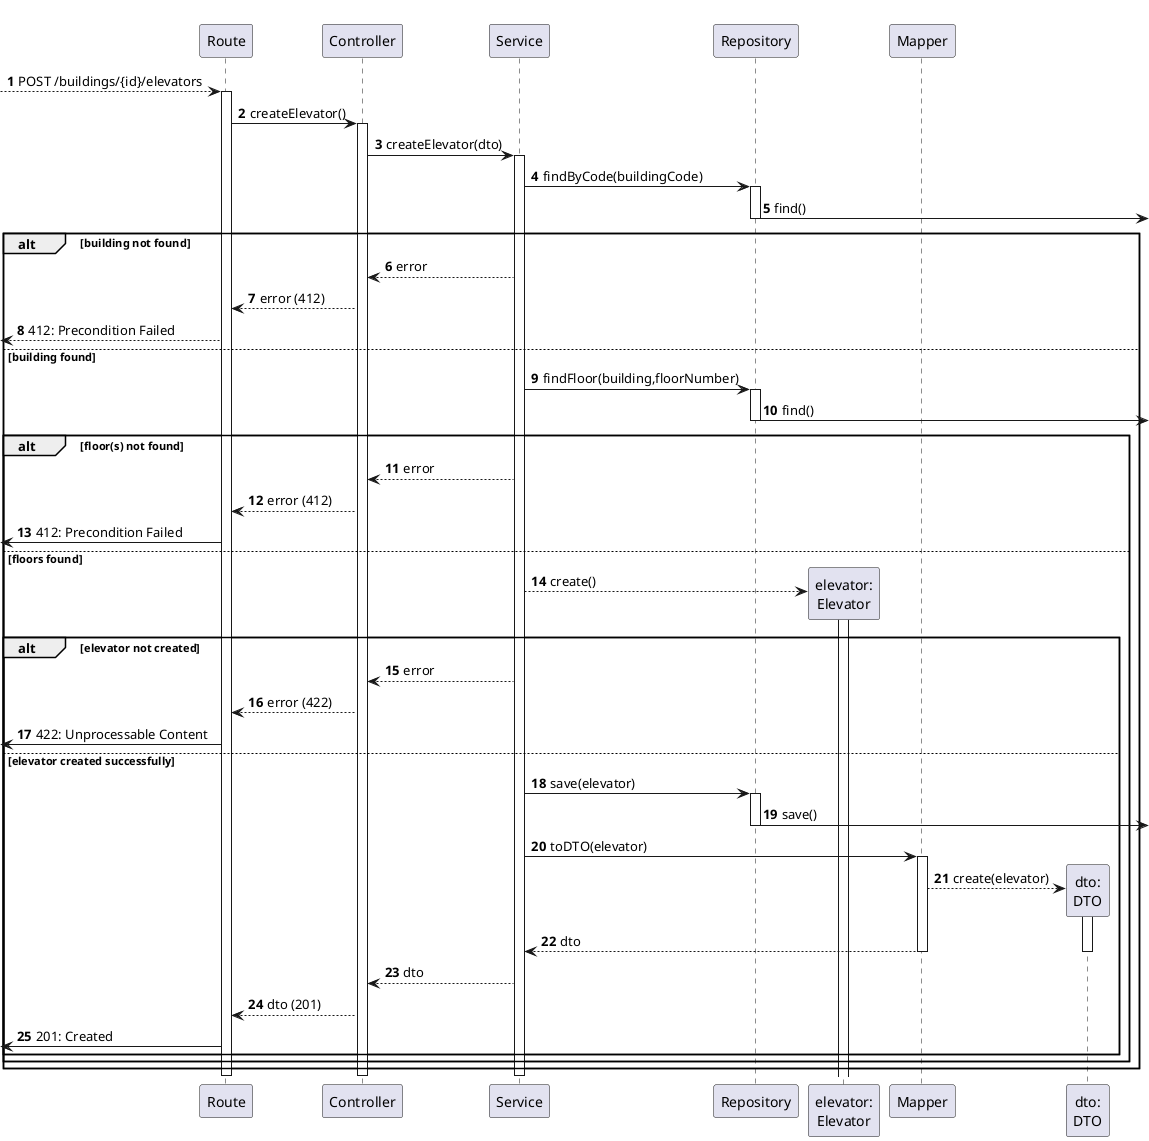 @startuml
autonumber

participant "Route" as r
participant "Controller" as ctrl
participant "Service" as svc
participant "Repository" as repo

participant "elevator:\nElevator" as elevator
participant "Mapper" as map
participant "dto:\nDTO" as dto


[--> r : POST /buildings/{id}/elevators
activate r

    r -> ctrl : createElevator()
    activate ctrl

        ctrl -> svc : createElevator(dto)
        activate svc

            svc -> repo : findByCode(buildingCode)
            activate repo
                repo ->] : find()
            deactivate repo

            alt building not found
                svc --> ctrl : error
                ctrl --> r : error (412)
                [<-- r : 412: Precondition Failed
            else building found

                svc -> repo: findFloor(building,floorNumber)
                activate repo
                    repo ->] : find()
                deactivate repo

                alt floor(s) not found
                    svc --> ctrl : error
                    ctrl --> r : error (412)
                    [<- r : 412: Precondition Failed
                else floors found
                    svc --> elevator** : create()

                    activate elevator
                    deactivate elevator

                    alt elevator not created
                        svc --> ctrl : error
                        ctrl --> r : error (422)
                        [<- r : 422: Unprocessable Content
                    else elevator created successfully
                        svc -> repo : save(elevator)
                        activate repo
                            repo ->] : save()
                        deactivate repo

                        svc -> map : toDTO(elevator)
                        activate map
                            map --> dto** : create(elevator)
                            activate dto
                                map --> svc : dto
                            deactivate dto
                        deactivate map

                        svc --> ctrl : dto
                        ctrl --> r : dto (201)
                        [<- r : 201: Created
                    end
                end
            end
        deactivate svc
    deactivate ctrl
deactivate r

@enduml
